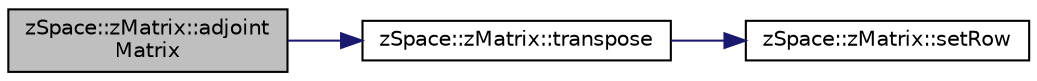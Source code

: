 digraph "zSpace::zMatrix::adjointMatrix"
{
  edge [fontname="Helvetica",fontsize="10",labelfontname="Helvetica",labelfontsize="10"];
  node [fontname="Helvetica",fontsize="10",shape=record];
  rankdir="LR";
  Node10 [label="zSpace::zMatrix::adjoint\lMatrix",height=0.2,width=0.4,color="black", fillcolor="grey75", style="filled", fontcolor="black"];
  Node10 -> Node11 [color="midnightblue",fontsize="10",style="solid",fontname="Helvetica"];
  Node11 [label="zSpace::zMatrix::transpose",height=0.2,width=0.4,color="black", fillcolor="white", style="filled",URL="$classz_space_1_1z_matrix.html#a364dca7a222638c9fbec32c9c82a9426",tooltip="This method returns the transpose of the input matrix. "];
  Node11 -> Node12 [color="midnightblue",fontsize="10",style="solid",fontname="Helvetica"];
  Node12 [label="zSpace::zMatrix::setRow",height=0.2,width=0.4,color="black", fillcolor="white", style="filled",URL="$classz_space_1_1z_matrix.html#ae4d1edb48ef79097b18a02755cc859e1",tooltip="This method sets the row values at the input row index with the input value. "];
}
